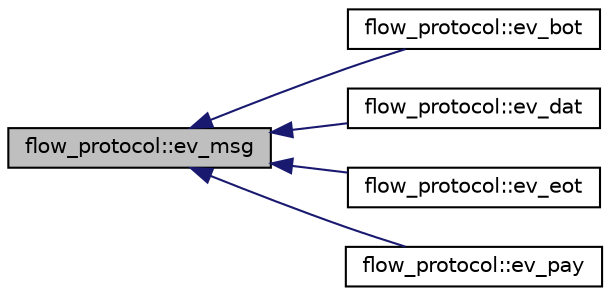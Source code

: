 digraph "flow_protocol::ev_msg"
{
  edge [fontname="Helvetica",fontsize="10",labelfontname="Helvetica",labelfontsize="10"];
  node [fontname="Helvetica",fontsize="10",shape=record];
  rankdir="LR";
  Node0 [label="flow_protocol::ev_msg",height=0.2,width=0.4,color="black", fillcolor="grey75", style="filled", fontcolor="black"];
  Node0 -> Node1 [dir="back",color="midnightblue",fontsize="10",style="solid",fontname="Helvetica"];
  Node1 [label="flow_protocol::ev_bot",height=0.2,width=0.4,color="black", fillcolor="white", style="filled",URL="$structflow__protocol_1_1ev__bot.html"];
  Node0 -> Node2 [dir="back",color="midnightblue",fontsize="10",style="solid",fontname="Helvetica"];
  Node2 [label="flow_protocol::ev_dat",height=0.2,width=0.4,color="black", fillcolor="white", style="filled",URL="$structflow__protocol_1_1ev__dat.html"];
  Node0 -> Node3 [dir="back",color="midnightblue",fontsize="10",style="solid",fontname="Helvetica"];
  Node3 [label="flow_protocol::ev_eot",height=0.2,width=0.4,color="black", fillcolor="white", style="filled",URL="$structflow__protocol_1_1ev__eot.html"];
  Node0 -> Node4 [dir="back",color="midnightblue",fontsize="10",style="solid",fontname="Helvetica"];
  Node4 [label="flow_protocol::ev_pay",height=0.2,width=0.4,color="black", fillcolor="white", style="filled",URL="$structflow__protocol_1_1ev__pay.html"];
}
